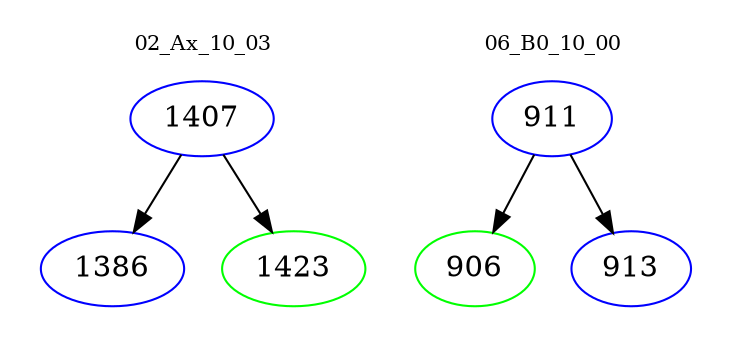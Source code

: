digraph{
subgraph cluster_0 {
color = white
label = "02_Ax_10_03";
fontsize=10;
T0_1407 [label="1407", color="blue"]
T0_1407 -> T0_1386 [color="black"]
T0_1386 [label="1386", color="blue"]
T0_1407 -> T0_1423 [color="black"]
T0_1423 [label="1423", color="green"]
}
subgraph cluster_1 {
color = white
label = "06_B0_10_00";
fontsize=10;
T1_911 [label="911", color="blue"]
T1_911 -> T1_906 [color="black"]
T1_906 [label="906", color="green"]
T1_911 -> T1_913 [color="black"]
T1_913 [label="913", color="blue"]
}
}
